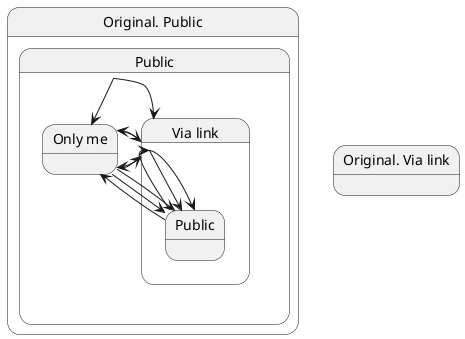 @startuml

state "Original. Public" as OP {
  state "Public" as OPP {
      OPP --> VR
      OPP --> OR
    }
  state "Via link" as VR {
      VR --> PR
      VR --> OR
    }
  state "Only me" as OR {
      OR --> PR
      OR --> VR
    }
}

state "Original. Via link" as OV {
  state "Public" as PR {
      PR --> VR
      PR --> OR
    }
  state "Via link" as VR {
      VR --> PR
      VR --> OR
    }
  state "Only me" as OR {
      OR --> PR
      OR --> VR
    }
}

@enduml
